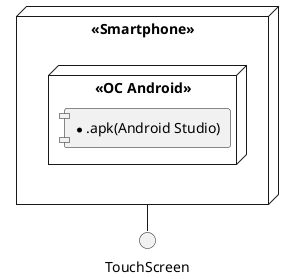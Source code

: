 @startuml

left to right direction

skinparam componentStyle uml1

!define SmartPhone <<Smartphone>>
!define AndroidOC "<<OC Android>>"

node SmartPhone as smartphone {
  node AndroidOC {
    component "*.apk(Android Studio)"
  }
}

interface TouchScreen



TouchScreen - smartphone


@enduml
